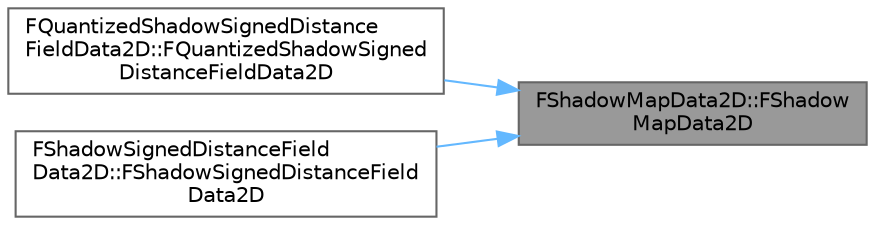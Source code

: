 digraph "FShadowMapData2D::FShadowMapData2D"
{
 // INTERACTIVE_SVG=YES
 // LATEX_PDF_SIZE
  bgcolor="transparent";
  edge [fontname=Helvetica,fontsize=10,labelfontname=Helvetica,labelfontsize=10];
  node [fontname=Helvetica,fontsize=10,shape=box,height=0.2,width=0.4];
  rankdir="RL";
  Node1 [id="Node000001",label="FShadowMapData2D::FShadow\lMapData2D",height=0.2,width=0.4,color="gray40", fillcolor="grey60", style="filled", fontcolor="black",tooltip=" "];
  Node1 -> Node2 [id="edge1_Node000001_Node000002",dir="back",color="steelblue1",style="solid",tooltip=" "];
  Node2 [id="Node000002",label="FQuantizedShadowSignedDistance\lFieldData2D::FQuantizedShadowSigned\lDistanceFieldData2D",height=0.2,width=0.4,color="grey40", fillcolor="white", style="filled",URL="$da/de6/classFQuantizedShadowSignedDistanceFieldData2D.html#ac3dff3f73fe028555bbc8a3b52c18ea0",tooltip=" "];
  Node1 -> Node3 [id="edge2_Node000001_Node000003",dir="back",color="steelblue1",style="solid",tooltip=" "];
  Node3 [id="Node000003",label="FShadowSignedDistanceField\lData2D::FShadowSignedDistanceField\lData2D",height=0.2,width=0.4,color="grey40", fillcolor="white", style="filled",URL="$d4/ddb/classFShadowSignedDistanceFieldData2D.html#a4dcbff90aa7fdf7e805f654930e3a45b",tooltip=" "];
}
